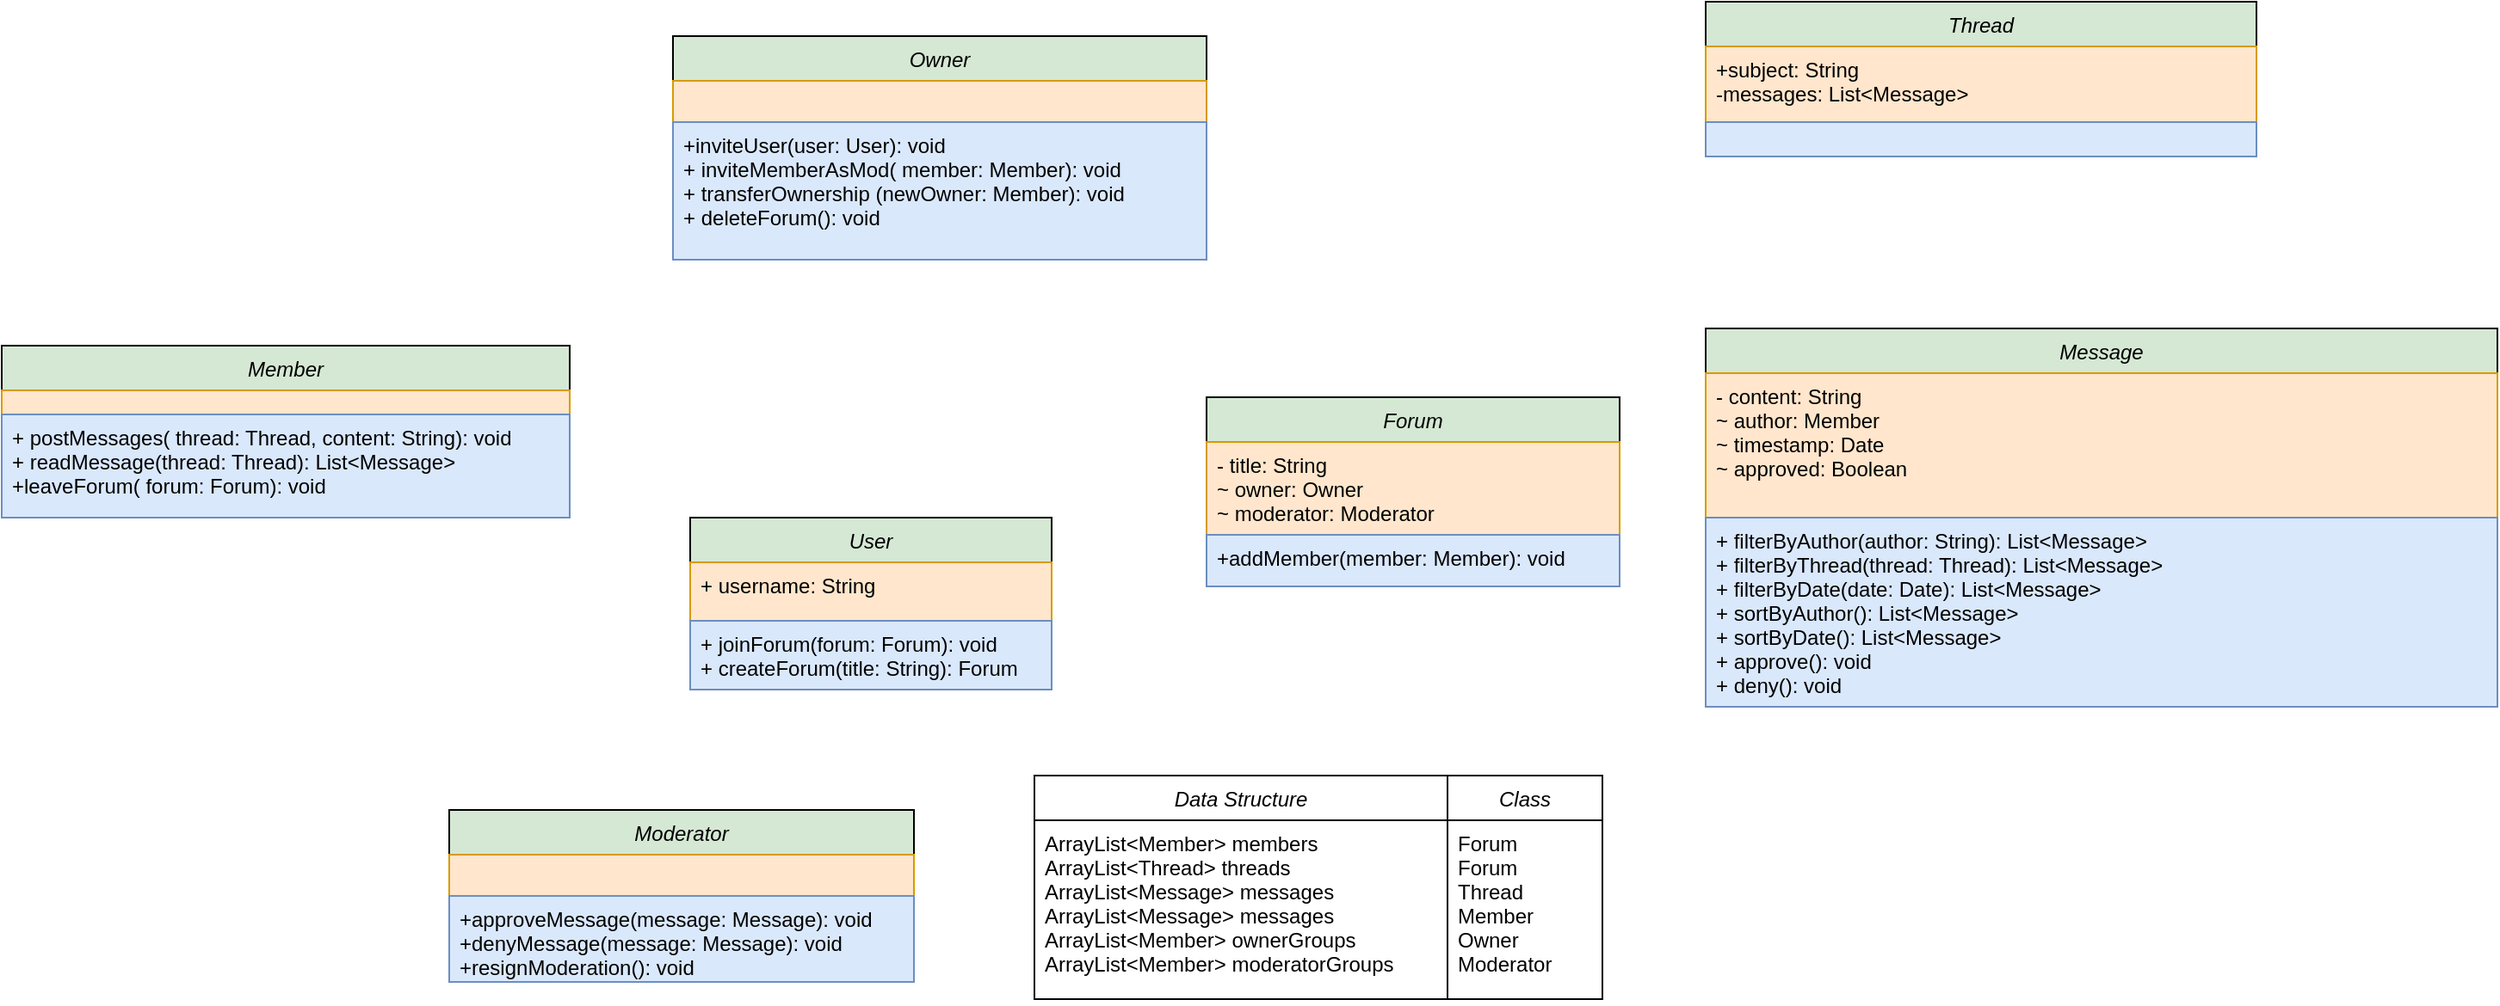 <mxfile version="26.1.0">
  <diagram id="C5RBs43oDa-KdzZeNtuy" name="Page-1">
    <mxGraphModel dx="2452" dy="522" grid="1" gridSize="10" guides="1" tooltips="1" connect="1" arrows="1" fold="1" page="1" pageScale="1" pageWidth="827" pageHeight="1169" math="0" shadow="0">
      <root>
        <mxCell id="WIyWlLk6GJQsqaUBKTNV-0" />
        <mxCell id="WIyWlLk6GJQsqaUBKTNV-1" parent="WIyWlLk6GJQsqaUBKTNV-0" />
        <mxCell id="zkfFHV4jXpPFQw0GAbJ--0" value="User" style="swimlane;fontStyle=2;align=center;verticalAlign=top;childLayout=stackLayout;horizontal=1;startSize=26;horizontalStack=0;resizeParent=1;resizeLast=0;collapsible=1;marginBottom=0;rounded=0;shadow=0;strokeWidth=1;fillColor=#d5e8d4;strokeColor=default;" parent="WIyWlLk6GJQsqaUBKTNV-1" vertex="1">
          <mxGeometry x="-430" y="390" width="210" height="100" as="geometry">
            <mxRectangle x="230" y="140" width="160" height="26" as="alternateBounds" />
          </mxGeometry>
        </mxCell>
        <mxCell id="zkfFHV4jXpPFQw0GAbJ--1" value="+ username: String" style="text;align=left;verticalAlign=top;spacingLeft=4;spacingRight=4;overflow=hidden;rotatable=0;points=[[0,0.5],[1,0.5]];portConstraint=eastwest;fillColor=#ffe6cc;strokeColor=#d79b00;" parent="zkfFHV4jXpPFQw0GAbJ--0" vertex="1">
          <mxGeometry y="26" width="210" height="34" as="geometry" />
        </mxCell>
        <mxCell id="_FdYXbxEXq9eyA3slb0m-3" value="+ joinForum(forum: Forum): void&#xa;+ createForum(title: String): Forum" style="text;align=left;verticalAlign=top;spacingLeft=4;spacingRight=4;overflow=hidden;rotatable=0;points=[[0,0.5],[1,0.5]];portConstraint=eastwest;fillColor=#dae8fc;strokeColor=#6c8ebf;" parent="zkfFHV4jXpPFQw0GAbJ--0" vertex="1">
          <mxGeometry y="60" width="210" height="40" as="geometry" />
        </mxCell>
        <mxCell id="_FdYXbxEXq9eyA3slb0m-10" value="Member" style="swimlane;fontStyle=2;align=center;verticalAlign=top;childLayout=stackLayout;horizontal=1;startSize=26;horizontalStack=0;resizeParent=1;resizeLast=0;collapsible=1;marginBottom=0;rounded=0;shadow=0;strokeWidth=1;fillColor=#d5e8d4;strokeColor=default;" parent="WIyWlLk6GJQsqaUBKTNV-1" vertex="1">
          <mxGeometry x="-830" y="290" width="330" height="100" as="geometry">
            <mxRectangle x="230" y="140" width="160" height="26" as="alternateBounds" />
          </mxGeometry>
        </mxCell>
        <mxCell id="_FdYXbxEXq9eyA3slb0m-11" value="" style="text;align=left;verticalAlign=top;spacingLeft=4;spacingRight=4;overflow=hidden;rotatable=0;points=[[0,0.5],[1,0.5]];portConstraint=eastwest;fillColor=#ffe6cc;strokeColor=#d79b00;" parent="_FdYXbxEXq9eyA3slb0m-10" vertex="1">
          <mxGeometry y="26" width="330" height="14" as="geometry" />
        </mxCell>
        <mxCell id="_FdYXbxEXq9eyA3slb0m-12" value="+ postMessages( thread: Thread, content: String): void&#xa;+ readMessage(thread: Thread): List&lt;Message&gt;&#xa;+leaveForum( forum: Forum): void" style="text;align=left;verticalAlign=top;spacingLeft=4;spacingRight=4;overflow=hidden;rotatable=0;points=[[0,0.5],[1,0.5]];portConstraint=eastwest;fillColor=#dae8fc;strokeColor=#6c8ebf;" parent="_FdYXbxEXq9eyA3slb0m-10" vertex="1">
          <mxGeometry y="40" width="330" height="60" as="geometry" />
        </mxCell>
        <mxCell id="_FdYXbxEXq9eyA3slb0m-13" value="Owner" style="swimlane;fontStyle=2;align=center;verticalAlign=top;childLayout=stackLayout;horizontal=1;startSize=26;horizontalStack=0;resizeParent=1;resizeLast=0;collapsible=1;marginBottom=0;rounded=0;shadow=0;strokeWidth=1;fillColor=#d5e8d4;strokeColor=default;" parent="WIyWlLk6GJQsqaUBKTNV-1" vertex="1">
          <mxGeometry x="-440" y="110" width="310" height="130" as="geometry">
            <mxRectangle x="230" y="140" width="160" height="26" as="alternateBounds" />
          </mxGeometry>
        </mxCell>
        <mxCell id="_FdYXbxEXq9eyA3slb0m-14" value="" style="text;align=left;verticalAlign=top;spacingLeft=4;spacingRight=4;overflow=hidden;rotatable=0;points=[[0,0.5],[1,0.5]];portConstraint=eastwest;fillColor=#ffe6cc;strokeColor=#d79b00;" parent="_FdYXbxEXq9eyA3slb0m-13" vertex="1">
          <mxGeometry y="26" width="310" height="24" as="geometry" />
        </mxCell>
        <mxCell id="_FdYXbxEXq9eyA3slb0m-15" value="+inviteUser(user: User): void&#xa;+ inviteMemberAsMod( member: Member): void&#xa;+ transferOwnership (newOwner: Member): void&#xa;+ deleteForum(): void" style="text;align=left;verticalAlign=top;spacingLeft=4;spacingRight=4;overflow=hidden;rotatable=0;points=[[0,0.5],[1,0.5]];portConstraint=eastwest;fillColor=#dae8fc;strokeColor=#6c8ebf;" parent="_FdYXbxEXq9eyA3slb0m-13" vertex="1">
          <mxGeometry y="50" width="310" height="80" as="geometry" />
        </mxCell>
        <mxCell id="_FdYXbxEXq9eyA3slb0m-17" value="Forum" style="swimlane;fontStyle=2;align=center;verticalAlign=top;childLayout=stackLayout;horizontal=1;startSize=26;horizontalStack=0;resizeParent=1;resizeLast=0;collapsible=1;marginBottom=0;rounded=0;shadow=0;strokeWidth=1;fillColor=#d5e8d4;strokeColor=default;" parent="WIyWlLk6GJQsqaUBKTNV-1" vertex="1">
          <mxGeometry x="-130" y="320" width="240" height="110" as="geometry">
            <mxRectangle x="230" y="140" width="160" height="26" as="alternateBounds" />
          </mxGeometry>
        </mxCell>
        <mxCell id="_FdYXbxEXq9eyA3slb0m-18" value="- title: String&#xa;~ owner: Owner&#xa;~ moderator: Moderator" style="text;align=left;verticalAlign=top;spacingLeft=4;spacingRight=4;overflow=hidden;rotatable=0;points=[[0,0.5],[1,0.5]];portConstraint=eastwest;fillColor=#ffe6cc;strokeColor=#d79b00;" parent="_FdYXbxEXq9eyA3slb0m-17" vertex="1">
          <mxGeometry y="26" width="240" height="54" as="geometry" />
        </mxCell>
        <mxCell id="_FdYXbxEXq9eyA3slb0m-19" value="+addMember(member: Member): void&#xa;" style="text;align=left;verticalAlign=top;spacingLeft=4;spacingRight=4;overflow=hidden;rotatable=0;points=[[0,0.5],[1,0.5]];portConstraint=eastwest;fillColor=#dae8fc;strokeColor=#6c8ebf;" parent="_FdYXbxEXq9eyA3slb0m-17" vertex="1">
          <mxGeometry y="80" width="240" height="30" as="geometry" />
        </mxCell>
        <mxCell id="_FdYXbxEXq9eyA3slb0m-20" value="Thread" style="swimlane;fontStyle=2;align=center;verticalAlign=top;childLayout=stackLayout;horizontal=1;startSize=26;horizontalStack=0;resizeParent=1;resizeLast=0;collapsible=1;marginBottom=0;rounded=0;shadow=0;strokeWidth=1;fillColor=#d5e8d4;strokeColor=default;" parent="WIyWlLk6GJQsqaUBKTNV-1" vertex="1">
          <mxGeometry x="160" y="90" width="320" height="90" as="geometry">
            <mxRectangle x="230" y="140" width="160" height="26" as="alternateBounds" />
          </mxGeometry>
        </mxCell>
        <mxCell id="_FdYXbxEXq9eyA3slb0m-21" value="+subject: String&#xa;-messages: List&lt;Message&gt;" style="text;align=left;verticalAlign=top;spacingLeft=4;spacingRight=4;overflow=hidden;rotatable=0;points=[[0,0.5],[1,0.5]];portConstraint=eastwest;fillColor=#ffe6cc;strokeColor=#d79b00;" parent="_FdYXbxEXq9eyA3slb0m-20" vertex="1">
          <mxGeometry y="26" width="320" height="44" as="geometry" />
        </mxCell>
        <mxCell id="_FdYXbxEXq9eyA3slb0m-22" value="" style="text;align=left;verticalAlign=top;spacingLeft=4;spacingRight=4;overflow=hidden;rotatable=0;points=[[0,0.5],[1,0.5]];portConstraint=eastwest;fillColor=#dae8fc;strokeColor=#6c8ebf;" parent="_FdYXbxEXq9eyA3slb0m-20" vertex="1">
          <mxGeometry y="70" width="320" height="20" as="geometry" />
        </mxCell>
        <mxCell id="_FdYXbxEXq9eyA3slb0m-23" value="Message" style="swimlane;fontStyle=2;align=center;verticalAlign=top;childLayout=stackLayout;horizontal=1;startSize=26;horizontalStack=0;resizeParent=1;resizeLast=0;collapsible=1;marginBottom=0;rounded=0;shadow=0;strokeWidth=1;fillColor=#d5e8d4;strokeColor=default;" parent="WIyWlLk6GJQsqaUBKTNV-1" vertex="1">
          <mxGeometry x="160" y="280" width="460" height="220" as="geometry">
            <mxRectangle x="230" y="140" width="160" height="26" as="alternateBounds" />
          </mxGeometry>
        </mxCell>
        <mxCell id="_FdYXbxEXq9eyA3slb0m-24" value="- content: String&#xa;~ author: Member&#xa;~ timestamp: Date&#xa;~ approved: Boolean" style="text;align=left;verticalAlign=top;spacingLeft=4;spacingRight=4;overflow=hidden;rotatable=0;points=[[0,0.5],[1,0.5]];portConstraint=eastwest;fillColor=#ffe6cc;strokeColor=#d79b00;" parent="_FdYXbxEXq9eyA3slb0m-23" vertex="1">
          <mxGeometry y="26" width="460" height="84" as="geometry" />
        </mxCell>
        <mxCell id="_FdYXbxEXq9eyA3slb0m-25" value="+ filterByAuthor(author: String): List&lt;Message&gt;&#xa;+ filterByThread(thread: Thread): List&lt;Message&gt;&#xa;+ filterByDate(date: Date): List&lt;Message&gt;&#xa;+ sortByAuthor(): List&lt;Message&gt;&#xa;+ sortByDate(): List&lt;Message&gt;&#xa;+ approve(): void&#xa;+ deny(): void" style="text;align=left;verticalAlign=top;spacingLeft=4;spacingRight=4;overflow=hidden;rotatable=0;points=[[0,0.5],[1,0.5]];portConstraint=eastwest;fillColor=#dae8fc;strokeColor=#6c8ebf;" parent="_FdYXbxEXq9eyA3slb0m-23" vertex="1">
          <mxGeometry y="110" width="460" height="110" as="geometry" />
        </mxCell>
        <mxCell id="eetw4AxvQK2jPU-LqSWC-2" style="edgeStyle=orthogonalEdgeStyle;rounded=0;orthogonalLoop=1;jettySize=auto;html=1;exitX=1;exitY=0.5;exitDx=0;exitDy=0;entryX=0.017;entryY=0.034;entryDx=0;entryDy=0;entryPerimeter=0;strokeColor=none;" parent="WIyWlLk6GJQsqaUBKTNV-1" source="_FdYXbxEXq9eyA3slb0m-17" target="_FdYXbxEXq9eyA3slb0m-3" edge="1">
          <mxGeometry relative="1" as="geometry" />
        </mxCell>
        <mxCell id="eetw4AxvQK2jPU-LqSWC-7" value="Moderator" style="swimlane;fontStyle=2;align=center;verticalAlign=top;childLayout=stackLayout;horizontal=1;startSize=26;horizontalStack=0;resizeParent=1;resizeLast=0;collapsible=1;marginBottom=0;rounded=0;shadow=0;strokeWidth=1;fillColor=#d5e8d4;strokeColor=default;" parent="WIyWlLk6GJQsqaUBKTNV-1" vertex="1">
          <mxGeometry x="-570" y="560" width="270" height="100" as="geometry">
            <mxRectangle x="230" y="140" width="160" height="26" as="alternateBounds" />
          </mxGeometry>
        </mxCell>
        <mxCell id="eetw4AxvQK2jPU-LqSWC-8" value="" style="text;align=left;verticalAlign=top;spacingLeft=4;spacingRight=4;overflow=hidden;rotatable=0;points=[[0,0.5],[1,0.5]];portConstraint=eastwest;fillColor=#ffe6cc;strokeColor=#d79b00;" parent="eetw4AxvQK2jPU-LqSWC-7" vertex="1">
          <mxGeometry y="26" width="270" height="24" as="geometry" />
        </mxCell>
        <mxCell id="eetw4AxvQK2jPU-LqSWC-9" value="+approveMessage(message: Message): void&#xa;+denyMessage(message: Message): void&#xa;+resignModeration(): void" style="text;align=left;verticalAlign=top;spacingLeft=4;spacingRight=4;overflow=hidden;rotatable=0;points=[[0,0.5],[1,0.5]];portConstraint=eastwest;fillColor=#dae8fc;strokeColor=#6c8ebf;" parent="eetw4AxvQK2jPU-LqSWC-7" vertex="1">
          <mxGeometry y="50" width="270" height="50" as="geometry" />
        </mxCell>
        <mxCell id="LwHFmRz-ipicCK1tgc7y-1" value="Data Structure" style="swimlane;fontStyle=2;align=center;verticalAlign=top;childLayout=stackLayout;horizontal=1;startSize=26;horizontalStack=0;resizeParent=1;resizeLast=0;collapsible=1;marginBottom=0;rounded=0;shadow=0;strokeWidth=1;" vertex="1" parent="WIyWlLk6GJQsqaUBKTNV-1">
          <mxGeometry x="-230" y="540" width="240" height="130" as="geometry">
            <mxRectangle x="230" y="140" width="160" height="26" as="alternateBounds" />
          </mxGeometry>
        </mxCell>
        <mxCell id="LwHFmRz-ipicCK1tgc7y-2" value="ArrayList&lt;Member&gt; members&#x9;&#xa;ArrayList&lt;Thread&gt; threads&#x9;&#xa;ArrayList&lt;Message&gt; messages&#x9;&#xa;ArrayList&lt;Message&gt; messages&#xa;ArrayList&lt;Member&gt; ownerGroups &#xa;ArrayList&lt;Member&gt; moderatorGroups" style="text;align=left;verticalAlign=top;spacingLeft=4;spacingRight=4;overflow=hidden;rotatable=0;points=[[0,0.5],[1,0.5]];portConstraint=eastwest;" vertex="1" parent="LwHFmRz-ipicCK1tgc7y-1">
          <mxGeometry y="26" width="240" height="104" as="geometry" />
        </mxCell>
        <mxCell id="LwHFmRz-ipicCK1tgc7y-4" value="Class" style="swimlane;fontStyle=2;align=center;verticalAlign=top;childLayout=stackLayout;horizontal=1;startSize=26;horizontalStack=0;resizeParent=1;resizeLast=0;collapsible=1;marginBottom=0;rounded=0;shadow=0;strokeWidth=1;" vertex="1" parent="WIyWlLk6GJQsqaUBKTNV-1">
          <mxGeometry x="10" y="540" width="90" height="130" as="geometry">
            <mxRectangle x="230" y="140" width="160" height="26" as="alternateBounds" />
          </mxGeometry>
        </mxCell>
        <mxCell id="LwHFmRz-ipicCK1tgc7y-5" value="Forum&#xa;Forum&#xa;Thread&#xa;Member&#xa;Owner&#xa;Moderator" style="text;align=left;verticalAlign=top;spacingLeft=4;spacingRight=4;overflow=hidden;rotatable=0;points=[[0,0.5],[1,0.5]];portConstraint=eastwest;" vertex="1" parent="LwHFmRz-ipicCK1tgc7y-4">
          <mxGeometry y="26" width="90" height="104" as="geometry" />
        </mxCell>
      </root>
    </mxGraphModel>
  </diagram>
</mxfile>
